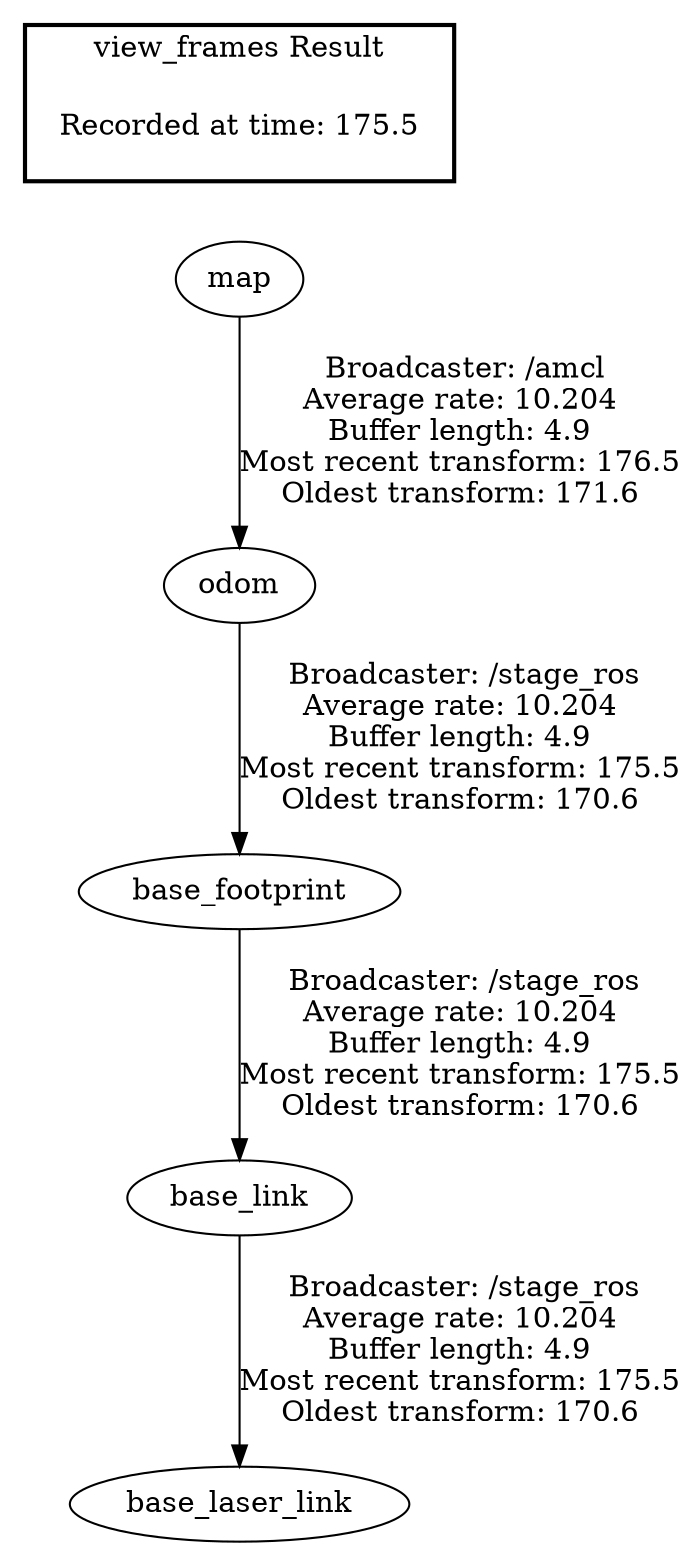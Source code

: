 digraph G {
"base_link" -> "base_laser_link"[label=" Broadcaster: /stage_ros\nAverage rate: 10.204\nBuffer length: 4.9\nMost recent transform: 175.5\nOldest transform: 170.6\n"];
"base_footprint" -> "base_link"[label=" Broadcaster: /stage_ros\nAverage rate: 10.204\nBuffer length: 4.9\nMost recent transform: 175.5\nOldest transform: 170.6\n"];
"odom" -> "base_footprint"[label=" Broadcaster: /stage_ros\nAverage rate: 10.204\nBuffer length: 4.9\nMost recent transform: 175.5\nOldest transform: 170.6\n"];
"map" -> "odom"[label=" Broadcaster: /amcl\nAverage rate: 10.204\nBuffer length: 4.9\nMost recent transform: 176.5\nOldest transform: 171.6\n"];
edge [style=invis];
 subgraph cluster_legend { style=bold; color=black; label ="view_frames Result";
"Recorded at time: 175.5"[ shape=plaintext ] ;
}->"map";
}